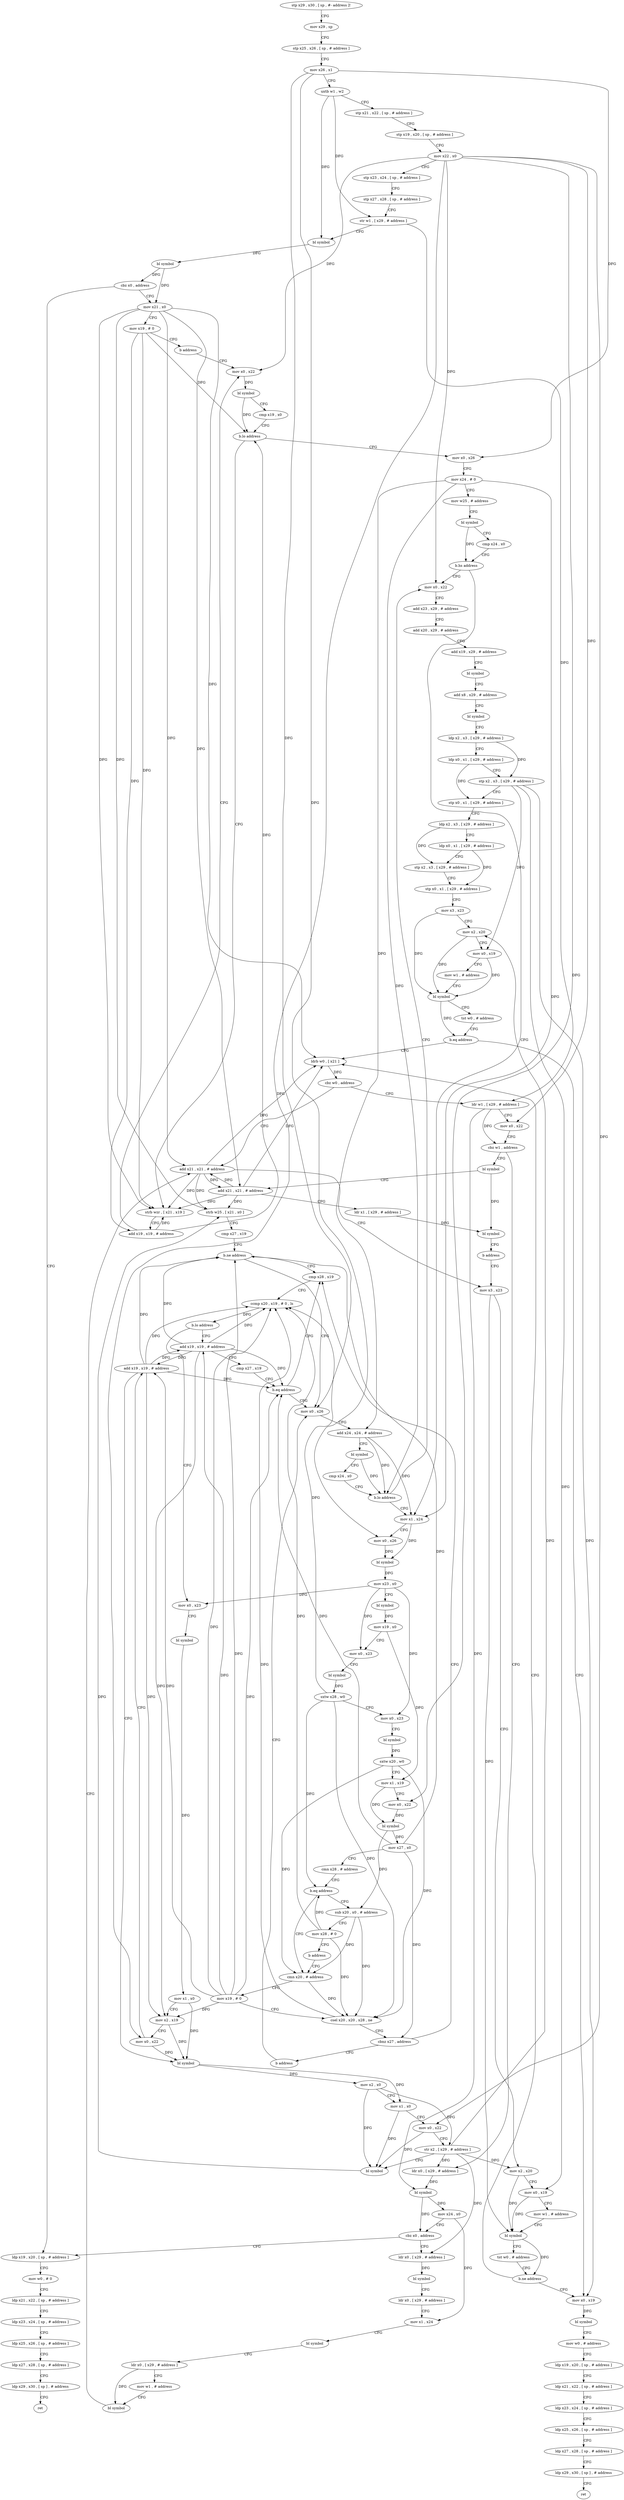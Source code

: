 digraph "func" {
"96912" [label = "stp x29 , x30 , [ sp , #- address ]!" ]
"96916" [label = "mov x29 , sp" ]
"96920" [label = "stp x25 , x26 , [ sp , # address ]" ]
"96924" [label = "mov x26 , x1" ]
"96928" [label = "uxtb w1 , w2" ]
"96932" [label = "stp x21 , x22 , [ sp , # address ]" ]
"96936" [label = "stp x19 , x20 , [ sp , # address ]" ]
"96940" [label = "mov x22 , x0" ]
"96944" [label = "stp x23 , x24 , [ sp , # address ]" ]
"96948" [label = "stp x27 , x28 , [ sp , # address ]" ]
"96952" [label = "str w1 , [ x29 , # address ]" ]
"96956" [label = "bl symbol" ]
"96960" [label = "bl symbol" ]
"96964" [label = "cbz x0 , address" ]
"97500" [label = "ldp x19 , x20 , [ sp , # address ]" ]
"96968" [label = "mov x21 , x0" ]
"97504" [label = "mov w0 , # 0" ]
"97508" [label = "ldp x21 , x22 , [ sp , # address ]" ]
"97512" [label = "ldp x23 , x24 , [ sp , # address ]" ]
"97516" [label = "ldp x25 , x26 , [ sp , # address ]" ]
"97520" [label = "ldp x27 , x28 , [ sp , # address ]" ]
"97524" [label = "ldp x29 , x30 , [ sp ] , # address" ]
"97528" [label = "ret" ]
"96972" [label = "mov x19 , # 0" ]
"96976" [label = "b address" ]
"96992" [label = "mov x0 , x22" ]
"96996" [label = "bl symbol" ]
"97000" [label = "cmp x19 , x0" ]
"97004" [label = "b.lo address" ]
"96984" [label = "strb wzr , [ x21 , x19 ]" ]
"97008" [label = "mov x0 , x26" ]
"96988" [label = "add x19 , x19 , # address" ]
"97012" [label = "mov x24 , # 0" ]
"97016" [label = "mov w25 , # address" ]
"97020" [label = "bl symbol" ]
"97024" [label = "cmp x24 , x0" ]
"97028" [label = "b.hs address" ]
"97232" [label = "mov x0 , x22" ]
"97032" [label = "mov x1 , x24" ]
"97236" [label = "add x23 , x29 , # address" ]
"97240" [label = "add x20 , x29 , # address" ]
"97244" [label = "add x19 , x29 , # address" ]
"97248" [label = "bl symbol" ]
"97252" [label = "add x8 , x29 , # address" ]
"97256" [label = "bl symbol" ]
"97260" [label = "ldp x2 , x3 , [ x29 , # address ]" ]
"97264" [label = "ldp x0 , x1 , [ x29 , # address ]" ]
"97268" [label = "stp x2 , x3 , [ x29 , # address ]" ]
"97272" [label = "stp x0 , x1 , [ x29 , # address ]" ]
"97276" [label = "ldp x2 , x3 , [ x29 , # address ]" ]
"97280" [label = "ldp x0 , x1 , [ x29 , # address ]" ]
"97284" [label = "stp x2 , x3 , [ x29 , # address ]" ]
"97288" [label = "stp x0 , x1 , [ x29 , # address ]" ]
"97292" [label = "mov x3 , x23" ]
"97296" [label = "mov x2 , x20" ]
"97300" [label = "mov x0 , x19" ]
"97304" [label = "mov w1 , # address" ]
"97308" [label = "bl symbol" ]
"97312" [label = "tst w0 , # address" ]
"97316" [label = "b.eq address" ]
"97420" [label = "mov x0 , x19" ]
"97320" [label = "ldrb w0 , [ x21 ]" ]
"97036" [label = "mov x0 , x26" ]
"97040" [label = "bl symbol" ]
"97044" [label = "mov x23 , x0" ]
"97048" [label = "bl symbol" ]
"97052" [label = "mov x19 , x0" ]
"97056" [label = "mov x0 , x23" ]
"97060" [label = "bl symbol" ]
"97064" [label = "sxtw x28 , w0" ]
"97068" [label = "mov x0 , x23" ]
"97072" [label = "bl symbol" ]
"97076" [label = "sxtw x20 , w0" ]
"97080" [label = "mov x1 , x19" ]
"97084" [label = "mov x0 , x22" ]
"97088" [label = "bl symbol" ]
"97092" [label = "mov x27 , x0" ]
"97096" [label = "cmn x28 , # address" ]
"97100" [label = "b.eq address" ]
"97464" [label = "sub x20 , x0 , # address" ]
"97104" [label = "cmn x20 , # address" ]
"97424" [label = "bl symbol" ]
"97428" [label = "mov w0 , # address" ]
"97432" [label = "ldp x19 , x20 , [ sp , # address ]" ]
"97436" [label = "ldp x21 , x22 , [ sp , # address ]" ]
"97440" [label = "ldp x23 , x24 , [ sp , # address ]" ]
"97444" [label = "ldp x25 , x26 , [ sp , # address ]" ]
"97448" [label = "ldp x27 , x28 , [ sp , # address ]" ]
"97452" [label = "ldp x29 , x30 , [ sp ] , # address" ]
"97456" [label = "ret" ]
"97324" [label = "cbz w0 , address" ]
"97388" [label = "add x21 , x21 , # address" ]
"97328" [label = "ldr w1 , [ x29 , # address ]" ]
"97468" [label = "mov x28 , # 0" ]
"97472" [label = "b address" ]
"97108" [label = "mov x19 , # 0" ]
"97112" [label = "csel x20 , x20 , x28 , ne" ]
"97116" [label = "cbnz x27 , address" ]
"97140" [label = "cmp x28 , x19" ]
"97120" [label = "b address" ]
"97392" [label = "mov x3 , x23" ]
"97332" [label = "mov x0 , x22" ]
"97336" [label = "cbz w1 , address" ]
"97480" [label = "bl symbol" ]
"97340" [label = "ldr x0 , [ x29 , # address ]" ]
"97144" [label = "ccmp x20 , x19 , # 0 , ls" ]
"97148" [label = "b.lo address" ]
"97128" [label = "add x19 , x19 , # address" ]
"97152" [label = "mov x0 , x23" ]
"97212" [label = "mov x0 , x26" ]
"97484" [label = "add x21 , x21 , # address" ]
"97488" [label = "ldr x1 , [ x29 , # address ]" ]
"97492" [label = "bl symbol" ]
"97496" [label = "b address" ]
"97344" [label = "bl symbol" ]
"97348" [label = "mov x24 , x0" ]
"97352" [label = "cbz x0 , address" ]
"97356" [label = "ldr x0 , [ x29 , # address ]" ]
"97132" [label = "cmp x27 , x19" ]
"97136" [label = "b.eq address" ]
"97156" [label = "bl symbol" ]
"97160" [label = "mov x1 , x0" ]
"97164" [label = "mov x2 , x19" ]
"97168" [label = "mov x0 , x22" ]
"97172" [label = "add x19 , x19 , # address" ]
"97176" [label = "bl symbol" ]
"97180" [label = "mov x2 , x0" ]
"97184" [label = "mov x1 , x0" ]
"97188" [label = "mov x0 , x22" ]
"97192" [label = "str x2 , [ x29 , # address ]" ]
"97196" [label = "bl symbol" ]
"97200" [label = "strb w25 , [ x21 , x0 ]" ]
"97204" [label = "cmp x27 , x19" ]
"97208" [label = "b.ne address" ]
"97216" [label = "add x24 , x24 , # address" ]
"97220" [label = "bl symbol" ]
"97224" [label = "cmp x24 , x0" ]
"97228" [label = "b.lo address" ]
"97396" [label = "mov x2 , x20" ]
"97400" [label = "mov x0 , x19" ]
"97404" [label = "mov w1 , # address" ]
"97408" [label = "bl symbol" ]
"97412" [label = "tst w0 , # address" ]
"97416" [label = "b.ne address" ]
"97360" [label = "bl symbol" ]
"97364" [label = "ldr x0 , [ x29 , # address ]" ]
"97368" [label = "mov x1 , x24" ]
"97372" [label = "bl symbol" ]
"97376" [label = "ldr x0 , [ x29 , # address ]" ]
"97380" [label = "mov w1 , # address" ]
"97384" [label = "bl symbol" ]
"96912" -> "96916" [ label = "CFG" ]
"96916" -> "96920" [ label = "CFG" ]
"96920" -> "96924" [ label = "CFG" ]
"96924" -> "96928" [ label = "CFG" ]
"96924" -> "97008" [ label = "DFG" ]
"96924" -> "97036" [ label = "DFG" ]
"96924" -> "97212" [ label = "DFG" ]
"96928" -> "96932" [ label = "CFG" ]
"96928" -> "96952" [ label = "DFG" ]
"96928" -> "96956" [ label = "DFG" ]
"96932" -> "96936" [ label = "CFG" ]
"96936" -> "96940" [ label = "CFG" ]
"96940" -> "96944" [ label = "CFG" ]
"96940" -> "96992" [ label = "DFG" ]
"96940" -> "97232" [ label = "DFG" ]
"96940" -> "97084" [ label = "DFG" ]
"96940" -> "97332" [ label = "DFG" ]
"96940" -> "97168" [ label = "DFG" ]
"96940" -> "97188" [ label = "DFG" ]
"96944" -> "96948" [ label = "CFG" ]
"96948" -> "96952" [ label = "CFG" ]
"96952" -> "96956" [ label = "CFG" ]
"96952" -> "97328" [ label = "DFG" ]
"96956" -> "96960" [ label = "DFG" ]
"96960" -> "96964" [ label = "DFG" ]
"96960" -> "96968" [ label = "DFG" ]
"96964" -> "97500" [ label = "CFG" ]
"96964" -> "96968" [ label = "CFG" ]
"97500" -> "97504" [ label = "CFG" ]
"96968" -> "96972" [ label = "CFG" ]
"96968" -> "96984" [ label = "DFG" ]
"96968" -> "97320" [ label = "DFG" ]
"96968" -> "97388" [ label = "DFG" ]
"96968" -> "97484" [ label = "DFG" ]
"96968" -> "97200" [ label = "DFG" ]
"97504" -> "97508" [ label = "CFG" ]
"97508" -> "97512" [ label = "CFG" ]
"97512" -> "97516" [ label = "CFG" ]
"97516" -> "97520" [ label = "CFG" ]
"97520" -> "97524" [ label = "CFG" ]
"97524" -> "97528" [ label = "CFG" ]
"96972" -> "96976" [ label = "CFG" ]
"96972" -> "97004" [ label = "DFG" ]
"96972" -> "96984" [ label = "DFG" ]
"96972" -> "96988" [ label = "DFG" ]
"96976" -> "96992" [ label = "CFG" ]
"96992" -> "96996" [ label = "DFG" ]
"96996" -> "97000" [ label = "CFG" ]
"96996" -> "97004" [ label = "DFG" ]
"97000" -> "97004" [ label = "CFG" ]
"97004" -> "96984" [ label = "CFG" ]
"97004" -> "97008" [ label = "CFG" ]
"96984" -> "96988" [ label = "CFG" ]
"97008" -> "97012" [ label = "CFG" ]
"96988" -> "96992" [ label = "CFG" ]
"96988" -> "96984" [ label = "DFG" ]
"96988" -> "97004" [ label = "DFG" ]
"97012" -> "97016" [ label = "CFG" ]
"97012" -> "97032" [ label = "DFG" ]
"97012" -> "97216" [ label = "DFG" ]
"97012" -> "97228" [ label = "DFG" ]
"97016" -> "97020" [ label = "CFG" ]
"97020" -> "97024" [ label = "CFG" ]
"97020" -> "97028" [ label = "DFG" ]
"97024" -> "97028" [ label = "CFG" ]
"97028" -> "97232" [ label = "CFG" ]
"97028" -> "97032" [ label = "CFG" ]
"97232" -> "97236" [ label = "CFG" ]
"97032" -> "97036" [ label = "CFG" ]
"97032" -> "97040" [ label = "DFG" ]
"97236" -> "97240" [ label = "CFG" ]
"97240" -> "97244" [ label = "CFG" ]
"97244" -> "97248" [ label = "CFG" ]
"97248" -> "97252" [ label = "CFG" ]
"97252" -> "97256" [ label = "CFG" ]
"97256" -> "97260" [ label = "CFG" ]
"97260" -> "97264" [ label = "CFG" ]
"97260" -> "97268" [ label = "DFG" ]
"97264" -> "97268" [ label = "CFG" ]
"97264" -> "97272" [ label = "DFG" ]
"97268" -> "97272" [ label = "CFG" ]
"97268" -> "97300" [ label = "DFG" ]
"97268" -> "97420" [ label = "DFG" ]
"97268" -> "97400" [ label = "DFG" ]
"97272" -> "97276" [ label = "CFG" ]
"97276" -> "97280" [ label = "CFG" ]
"97276" -> "97284" [ label = "DFG" ]
"97280" -> "97284" [ label = "CFG" ]
"97280" -> "97288" [ label = "DFG" ]
"97284" -> "97288" [ label = "CFG" ]
"97288" -> "97292" [ label = "CFG" ]
"97292" -> "97296" [ label = "CFG" ]
"97292" -> "97308" [ label = "DFG" ]
"97296" -> "97300" [ label = "CFG" ]
"97296" -> "97308" [ label = "DFG" ]
"97300" -> "97304" [ label = "CFG" ]
"97300" -> "97308" [ label = "DFG" ]
"97304" -> "97308" [ label = "CFG" ]
"97308" -> "97312" [ label = "CFG" ]
"97308" -> "97316" [ label = "DFG" ]
"97312" -> "97316" [ label = "CFG" ]
"97316" -> "97420" [ label = "CFG" ]
"97316" -> "97320" [ label = "CFG" ]
"97420" -> "97424" [ label = "DFG" ]
"97320" -> "97324" [ label = "DFG" ]
"97036" -> "97040" [ label = "DFG" ]
"97040" -> "97044" [ label = "DFG" ]
"97044" -> "97048" [ label = "CFG" ]
"97044" -> "97056" [ label = "DFG" ]
"97044" -> "97068" [ label = "DFG" ]
"97044" -> "97152" [ label = "DFG" ]
"97048" -> "97052" [ label = "DFG" ]
"97052" -> "97056" [ label = "CFG" ]
"97052" -> "97080" [ label = "DFG" ]
"97056" -> "97060" [ label = "CFG" ]
"97060" -> "97064" [ label = "DFG" ]
"97064" -> "97068" [ label = "CFG" ]
"97064" -> "97100" [ label = "DFG" ]
"97064" -> "97112" [ label = "DFG" ]
"97064" -> "97144" [ label = "DFG" ]
"97068" -> "97072" [ label = "CFG" ]
"97072" -> "97076" [ label = "DFG" ]
"97076" -> "97080" [ label = "CFG" ]
"97076" -> "97104" [ label = "DFG" ]
"97076" -> "97112" [ label = "DFG" ]
"97080" -> "97084" [ label = "CFG" ]
"97080" -> "97088" [ label = "DFG" ]
"97084" -> "97088" [ label = "DFG" ]
"97088" -> "97092" [ label = "DFG" ]
"97088" -> "97464" [ label = "DFG" ]
"97092" -> "97096" [ label = "CFG" ]
"97092" -> "97116" [ label = "DFG" ]
"97092" -> "97136" [ label = "DFG" ]
"97092" -> "97208" [ label = "DFG" ]
"97096" -> "97100" [ label = "CFG" ]
"97100" -> "97464" [ label = "CFG" ]
"97100" -> "97104" [ label = "CFG" ]
"97464" -> "97468" [ label = "CFG" ]
"97464" -> "97104" [ label = "DFG" ]
"97464" -> "97112" [ label = "DFG" ]
"97104" -> "97108" [ label = "CFG" ]
"97104" -> "97112" [ label = "DFG" ]
"97424" -> "97428" [ label = "CFG" ]
"97428" -> "97432" [ label = "CFG" ]
"97432" -> "97436" [ label = "CFG" ]
"97436" -> "97440" [ label = "CFG" ]
"97440" -> "97444" [ label = "CFG" ]
"97444" -> "97448" [ label = "CFG" ]
"97448" -> "97452" [ label = "CFG" ]
"97452" -> "97456" [ label = "CFG" ]
"97324" -> "97388" [ label = "CFG" ]
"97324" -> "97328" [ label = "CFG" ]
"97388" -> "97392" [ label = "CFG" ]
"97388" -> "97320" [ label = "DFG" ]
"97388" -> "96984" [ label = "DFG" ]
"97388" -> "97484" [ label = "DFG" ]
"97388" -> "97200" [ label = "DFG" ]
"97328" -> "97332" [ label = "CFG" ]
"97328" -> "97336" [ label = "DFG" ]
"97328" -> "97344" [ label = "DFG" ]
"97468" -> "97472" [ label = "CFG" ]
"97468" -> "97100" [ label = "DFG" ]
"97468" -> "97112" [ label = "DFG" ]
"97468" -> "97144" [ label = "DFG" ]
"97472" -> "97104" [ label = "CFG" ]
"97108" -> "97112" [ label = "CFG" ]
"97108" -> "97144" [ label = "DFG" ]
"97108" -> "97128" [ label = "DFG" ]
"97108" -> "97136" [ label = "DFG" ]
"97108" -> "97164" [ label = "DFG" ]
"97108" -> "97172" [ label = "DFG" ]
"97108" -> "97208" [ label = "DFG" ]
"97112" -> "97116" [ label = "CFG" ]
"97112" -> "97144" [ label = "DFG" ]
"97116" -> "97140" [ label = "CFG" ]
"97116" -> "97120" [ label = "CFG" ]
"97140" -> "97144" [ label = "CFG" ]
"97120" -> "97212" [ label = "CFG" ]
"97392" -> "97396" [ label = "CFG" ]
"97392" -> "97408" [ label = "DFG" ]
"97332" -> "97336" [ label = "CFG" ]
"97336" -> "97480" [ label = "CFG" ]
"97336" -> "97340" [ label = "CFG" ]
"97480" -> "97484" [ label = "CFG" ]
"97480" -> "97492" [ label = "DFG" ]
"97340" -> "97344" [ label = "DFG" ]
"97144" -> "97148" [ label = "DFG" ]
"97148" -> "97128" [ label = "CFG" ]
"97148" -> "97152" [ label = "CFG" ]
"97128" -> "97132" [ label = "CFG" ]
"97128" -> "97144" [ label = "DFG" ]
"97128" -> "97136" [ label = "DFG" ]
"97128" -> "97164" [ label = "DFG" ]
"97128" -> "97172" [ label = "DFG" ]
"97128" -> "97208" [ label = "DFG" ]
"97152" -> "97156" [ label = "CFG" ]
"97212" -> "97216" [ label = "CFG" ]
"97484" -> "97488" [ label = "CFG" ]
"97484" -> "97320" [ label = "DFG" ]
"97484" -> "97388" [ label = "DFG" ]
"97484" -> "96984" [ label = "DFG" ]
"97484" -> "97200" [ label = "DFG" ]
"97488" -> "97492" [ label = "DFG" ]
"97492" -> "97496" [ label = "CFG" ]
"97496" -> "97392" [ label = "CFG" ]
"97344" -> "97348" [ label = "DFG" ]
"97344" -> "97352" [ label = "DFG" ]
"97348" -> "97352" [ label = "CFG" ]
"97348" -> "97368" [ label = "DFG" ]
"97352" -> "97500" [ label = "CFG" ]
"97352" -> "97356" [ label = "CFG" ]
"97356" -> "97360" [ label = "DFG" ]
"97132" -> "97136" [ label = "CFG" ]
"97136" -> "97212" [ label = "CFG" ]
"97136" -> "97140" [ label = "CFG" ]
"97156" -> "97160" [ label = "DFG" ]
"97160" -> "97164" [ label = "CFG" ]
"97160" -> "97176" [ label = "DFG" ]
"97164" -> "97168" [ label = "CFG" ]
"97164" -> "97176" [ label = "DFG" ]
"97168" -> "97172" [ label = "CFG" ]
"97168" -> "97176" [ label = "DFG" ]
"97172" -> "97176" [ label = "CFG" ]
"97172" -> "97144" [ label = "DFG" ]
"97172" -> "97128" [ label = "DFG" ]
"97172" -> "97136" [ label = "DFG" ]
"97172" -> "97164" [ label = "DFG" ]
"97172" -> "97208" [ label = "DFG" ]
"97176" -> "97180" [ label = "DFG" ]
"97176" -> "97184" [ label = "DFG" ]
"97180" -> "97184" [ label = "CFG" ]
"97180" -> "97192" [ label = "DFG" ]
"97180" -> "97196" [ label = "DFG" ]
"97184" -> "97188" [ label = "CFG" ]
"97184" -> "97196" [ label = "DFG" ]
"97188" -> "97192" [ label = "CFG" ]
"97188" -> "97196" [ label = "DFG" ]
"97192" -> "97196" [ label = "CFG" ]
"97192" -> "97296" [ label = "DFG" ]
"97192" -> "97396" [ label = "DFG" ]
"97192" -> "97340" [ label = "DFG" ]
"97192" -> "97356" [ label = "DFG" ]
"97196" -> "97200" [ label = "DFG" ]
"97200" -> "97204" [ label = "CFG" ]
"97204" -> "97208" [ label = "CFG" ]
"97208" -> "97140" [ label = "CFG" ]
"97208" -> "97212" [ label = "CFG" ]
"97216" -> "97220" [ label = "CFG" ]
"97216" -> "97032" [ label = "DFG" ]
"97216" -> "97228" [ label = "DFG" ]
"97220" -> "97224" [ label = "CFG" ]
"97220" -> "97228" [ label = "DFG" ]
"97224" -> "97228" [ label = "CFG" ]
"97228" -> "97032" [ label = "CFG" ]
"97228" -> "97232" [ label = "CFG" ]
"97396" -> "97400" [ label = "CFG" ]
"97396" -> "97408" [ label = "DFG" ]
"97400" -> "97404" [ label = "CFG" ]
"97400" -> "97408" [ label = "DFG" ]
"97404" -> "97408" [ label = "CFG" ]
"97408" -> "97412" [ label = "CFG" ]
"97408" -> "97416" [ label = "DFG" ]
"97412" -> "97416" [ label = "CFG" ]
"97416" -> "97320" [ label = "CFG" ]
"97416" -> "97420" [ label = "CFG" ]
"97360" -> "97364" [ label = "CFG" ]
"97364" -> "97368" [ label = "CFG" ]
"97368" -> "97372" [ label = "CFG" ]
"97372" -> "97376" [ label = "CFG" ]
"97376" -> "97380" [ label = "CFG" ]
"97376" -> "97384" [ label = "DFG" ]
"97380" -> "97384" [ label = "CFG" ]
"97384" -> "97388" [ label = "CFG" ]
}
